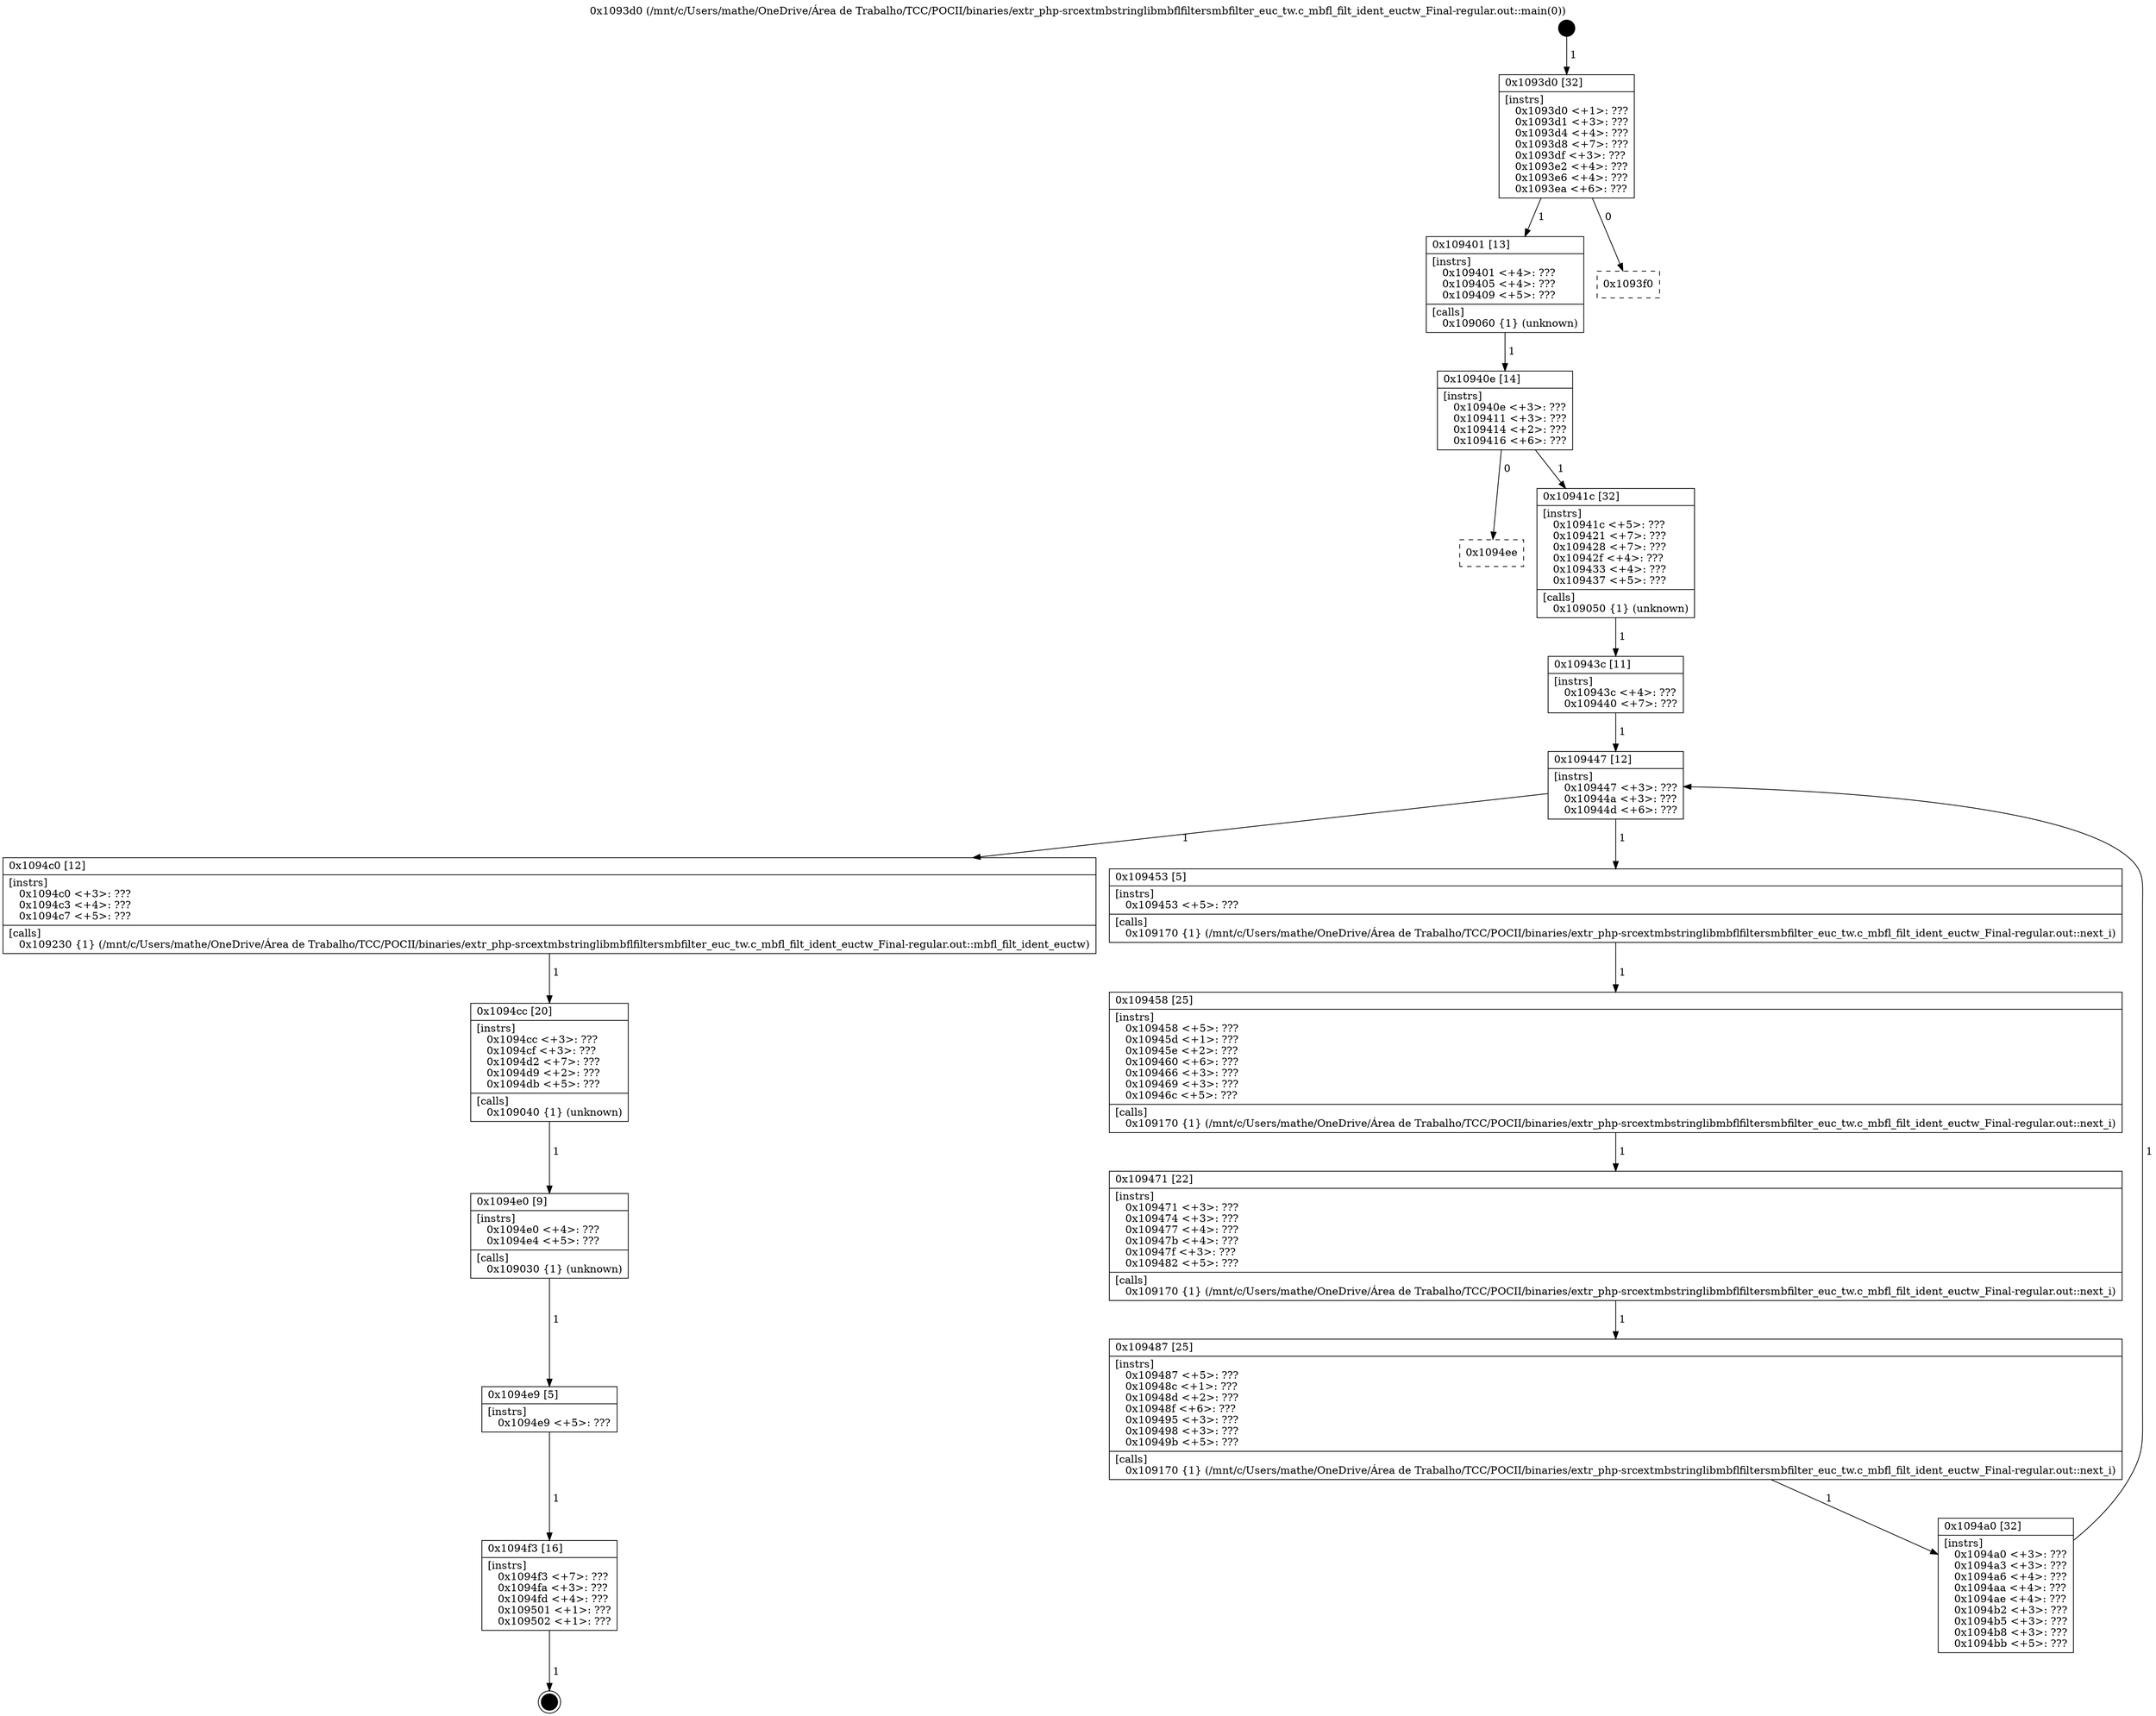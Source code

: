 digraph "0x1093d0" {
  label = "0x1093d0 (/mnt/c/Users/mathe/OneDrive/Área de Trabalho/TCC/POCII/binaries/extr_php-srcextmbstringlibmbflfiltersmbfilter_euc_tw.c_mbfl_filt_ident_euctw_Final-regular.out::main(0))"
  labelloc = "t"
  node[shape=record]

  Entry [label="",width=0.3,height=0.3,shape=circle,fillcolor=black,style=filled]
  "0x1093d0" [label="{
     0x1093d0 [32]\l
     | [instrs]\l
     &nbsp;&nbsp;0x1093d0 \<+1\>: ???\l
     &nbsp;&nbsp;0x1093d1 \<+3\>: ???\l
     &nbsp;&nbsp;0x1093d4 \<+4\>: ???\l
     &nbsp;&nbsp;0x1093d8 \<+7\>: ???\l
     &nbsp;&nbsp;0x1093df \<+3\>: ???\l
     &nbsp;&nbsp;0x1093e2 \<+4\>: ???\l
     &nbsp;&nbsp;0x1093e6 \<+4\>: ???\l
     &nbsp;&nbsp;0x1093ea \<+6\>: ???\l
  }"]
  "0x109401" [label="{
     0x109401 [13]\l
     | [instrs]\l
     &nbsp;&nbsp;0x109401 \<+4\>: ???\l
     &nbsp;&nbsp;0x109405 \<+4\>: ???\l
     &nbsp;&nbsp;0x109409 \<+5\>: ???\l
     | [calls]\l
     &nbsp;&nbsp;0x109060 \{1\} (unknown)\l
  }"]
  "0x1093f0" [label="{
     0x1093f0\l
  }", style=dashed]
  "0x10940e" [label="{
     0x10940e [14]\l
     | [instrs]\l
     &nbsp;&nbsp;0x10940e \<+3\>: ???\l
     &nbsp;&nbsp;0x109411 \<+3\>: ???\l
     &nbsp;&nbsp;0x109414 \<+2\>: ???\l
     &nbsp;&nbsp;0x109416 \<+6\>: ???\l
  }"]
  "0x1094ee" [label="{
     0x1094ee\l
  }", style=dashed]
  "0x10941c" [label="{
     0x10941c [32]\l
     | [instrs]\l
     &nbsp;&nbsp;0x10941c \<+5\>: ???\l
     &nbsp;&nbsp;0x109421 \<+7\>: ???\l
     &nbsp;&nbsp;0x109428 \<+7\>: ???\l
     &nbsp;&nbsp;0x10942f \<+4\>: ???\l
     &nbsp;&nbsp;0x109433 \<+4\>: ???\l
     &nbsp;&nbsp;0x109437 \<+5\>: ???\l
     | [calls]\l
     &nbsp;&nbsp;0x109050 \{1\} (unknown)\l
  }"]
  Exit [label="",width=0.3,height=0.3,shape=circle,fillcolor=black,style=filled,peripheries=2]
  "0x109447" [label="{
     0x109447 [12]\l
     | [instrs]\l
     &nbsp;&nbsp;0x109447 \<+3\>: ???\l
     &nbsp;&nbsp;0x10944a \<+3\>: ???\l
     &nbsp;&nbsp;0x10944d \<+6\>: ???\l
  }"]
  "0x1094c0" [label="{
     0x1094c0 [12]\l
     | [instrs]\l
     &nbsp;&nbsp;0x1094c0 \<+3\>: ???\l
     &nbsp;&nbsp;0x1094c3 \<+4\>: ???\l
     &nbsp;&nbsp;0x1094c7 \<+5\>: ???\l
     | [calls]\l
     &nbsp;&nbsp;0x109230 \{1\} (/mnt/c/Users/mathe/OneDrive/Área de Trabalho/TCC/POCII/binaries/extr_php-srcextmbstringlibmbflfiltersmbfilter_euc_tw.c_mbfl_filt_ident_euctw_Final-regular.out::mbfl_filt_ident_euctw)\l
  }"]
  "0x109453" [label="{
     0x109453 [5]\l
     | [instrs]\l
     &nbsp;&nbsp;0x109453 \<+5\>: ???\l
     | [calls]\l
     &nbsp;&nbsp;0x109170 \{1\} (/mnt/c/Users/mathe/OneDrive/Área de Trabalho/TCC/POCII/binaries/extr_php-srcextmbstringlibmbflfiltersmbfilter_euc_tw.c_mbfl_filt_ident_euctw_Final-regular.out::next_i)\l
  }"]
  "0x109458" [label="{
     0x109458 [25]\l
     | [instrs]\l
     &nbsp;&nbsp;0x109458 \<+5\>: ???\l
     &nbsp;&nbsp;0x10945d \<+1\>: ???\l
     &nbsp;&nbsp;0x10945e \<+2\>: ???\l
     &nbsp;&nbsp;0x109460 \<+6\>: ???\l
     &nbsp;&nbsp;0x109466 \<+3\>: ???\l
     &nbsp;&nbsp;0x109469 \<+3\>: ???\l
     &nbsp;&nbsp;0x10946c \<+5\>: ???\l
     | [calls]\l
     &nbsp;&nbsp;0x109170 \{1\} (/mnt/c/Users/mathe/OneDrive/Área de Trabalho/TCC/POCII/binaries/extr_php-srcextmbstringlibmbflfiltersmbfilter_euc_tw.c_mbfl_filt_ident_euctw_Final-regular.out::next_i)\l
  }"]
  "0x109471" [label="{
     0x109471 [22]\l
     | [instrs]\l
     &nbsp;&nbsp;0x109471 \<+3\>: ???\l
     &nbsp;&nbsp;0x109474 \<+3\>: ???\l
     &nbsp;&nbsp;0x109477 \<+4\>: ???\l
     &nbsp;&nbsp;0x10947b \<+4\>: ???\l
     &nbsp;&nbsp;0x10947f \<+3\>: ???\l
     &nbsp;&nbsp;0x109482 \<+5\>: ???\l
     | [calls]\l
     &nbsp;&nbsp;0x109170 \{1\} (/mnt/c/Users/mathe/OneDrive/Área de Trabalho/TCC/POCII/binaries/extr_php-srcextmbstringlibmbflfiltersmbfilter_euc_tw.c_mbfl_filt_ident_euctw_Final-regular.out::next_i)\l
  }"]
  "0x109487" [label="{
     0x109487 [25]\l
     | [instrs]\l
     &nbsp;&nbsp;0x109487 \<+5\>: ???\l
     &nbsp;&nbsp;0x10948c \<+1\>: ???\l
     &nbsp;&nbsp;0x10948d \<+2\>: ???\l
     &nbsp;&nbsp;0x10948f \<+6\>: ???\l
     &nbsp;&nbsp;0x109495 \<+3\>: ???\l
     &nbsp;&nbsp;0x109498 \<+3\>: ???\l
     &nbsp;&nbsp;0x10949b \<+5\>: ???\l
     | [calls]\l
     &nbsp;&nbsp;0x109170 \{1\} (/mnt/c/Users/mathe/OneDrive/Área de Trabalho/TCC/POCII/binaries/extr_php-srcextmbstringlibmbflfiltersmbfilter_euc_tw.c_mbfl_filt_ident_euctw_Final-regular.out::next_i)\l
  }"]
  "0x1094a0" [label="{
     0x1094a0 [32]\l
     | [instrs]\l
     &nbsp;&nbsp;0x1094a0 \<+3\>: ???\l
     &nbsp;&nbsp;0x1094a3 \<+3\>: ???\l
     &nbsp;&nbsp;0x1094a6 \<+4\>: ???\l
     &nbsp;&nbsp;0x1094aa \<+4\>: ???\l
     &nbsp;&nbsp;0x1094ae \<+4\>: ???\l
     &nbsp;&nbsp;0x1094b2 \<+3\>: ???\l
     &nbsp;&nbsp;0x1094b5 \<+3\>: ???\l
     &nbsp;&nbsp;0x1094b8 \<+3\>: ???\l
     &nbsp;&nbsp;0x1094bb \<+5\>: ???\l
  }"]
  "0x10943c" [label="{
     0x10943c [11]\l
     | [instrs]\l
     &nbsp;&nbsp;0x10943c \<+4\>: ???\l
     &nbsp;&nbsp;0x109440 \<+7\>: ???\l
  }"]
  "0x1094cc" [label="{
     0x1094cc [20]\l
     | [instrs]\l
     &nbsp;&nbsp;0x1094cc \<+3\>: ???\l
     &nbsp;&nbsp;0x1094cf \<+3\>: ???\l
     &nbsp;&nbsp;0x1094d2 \<+7\>: ???\l
     &nbsp;&nbsp;0x1094d9 \<+2\>: ???\l
     &nbsp;&nbsp;0x1094db \<+5\>: ???\l
     | [calls]\l
     &nbsp;&nbsp;0x109040 \{1\} (unknown)\l
  }"]
  "0x1094e0" [label="{
     0x1094e0 [9]\l
     | [instrs]\l
     &nbsp;&nbsp;0x1094e0 \<+4\>: ???\l
     &nbsp;&nbsp;0x1094e4 \<+5\>: ???\l
     | [calls]\l
     &nbsp;&nbsp;0x109030 \{1\} (unknown)\l
  }"]
  "0x1094e9" [label="{
     0x1094e9 [5]\l
     | [instrs]\l
     &nbsp;&nbsp;0x1094e9 \<+5\>: ???\l
  }"]
  "0x1094f3" [label="{
     0x1094f3 [16]\l
     | [instrs]\l
     &nbsp;&nbsp;0x1094f3 \<+7\>: ???\l
     &nbsp;&nbsp;0x1094fa \<+3\>: ???\l
     &nbsp;&nbsp;0x1094fd \<+4\>: ???\l
     &nbsp;&nbsp;0x109501 \<+1\>: ???\l
     &nbsp;&nbsp;0x109502 \<+1\>: ???\l
  }"]
  Entry -> "0x1093d0" [label=" 1"]
  "0x1093d0" -> "0x109401" [label=" 1"]
  "0x1093d0" -> "0x1093f0" [label=" 0"]
  "0x109401" -> "0x10940e" [label=" 1"]
  "0x10940e" -> "0x1094ee" [label=" 0"]
  "0x10940e" -> "0x10941c" [label=" 1"]
  "0x1094f3" -> Exit [label=" 1"]
  "0x10941c" -> "0x10943c" [label=" 1"]
  "0x109447" -> "0x1094c0" [label=" 1"]
  "0x109447" -> "0x109453" [label=" 1"]
  "0x109453" -> "0x109458" [label=" 1"]
  "0x109458" -> "0x109471" [label=" 1"]
  "0x109471" -> "0x109487" [label=" 1"]
  "0x109487" -> "0x1094a0" [label=" 1"]
  "0x10943c" -> "0x109447" [label=" 1"]
  "0x1094a0" -> "0x109447" [label=" 1"]
  "0x1094c0" -> "0x1094cc" [label=" 1"]
  "0x1094cc" -> "0x1094e0" [label=" 1"]
  "0x1094e0" -> "0x1094e9" [label=" 1"]
  "0x1094e9" -> "0x1094f3" [label=" 1"]
}
